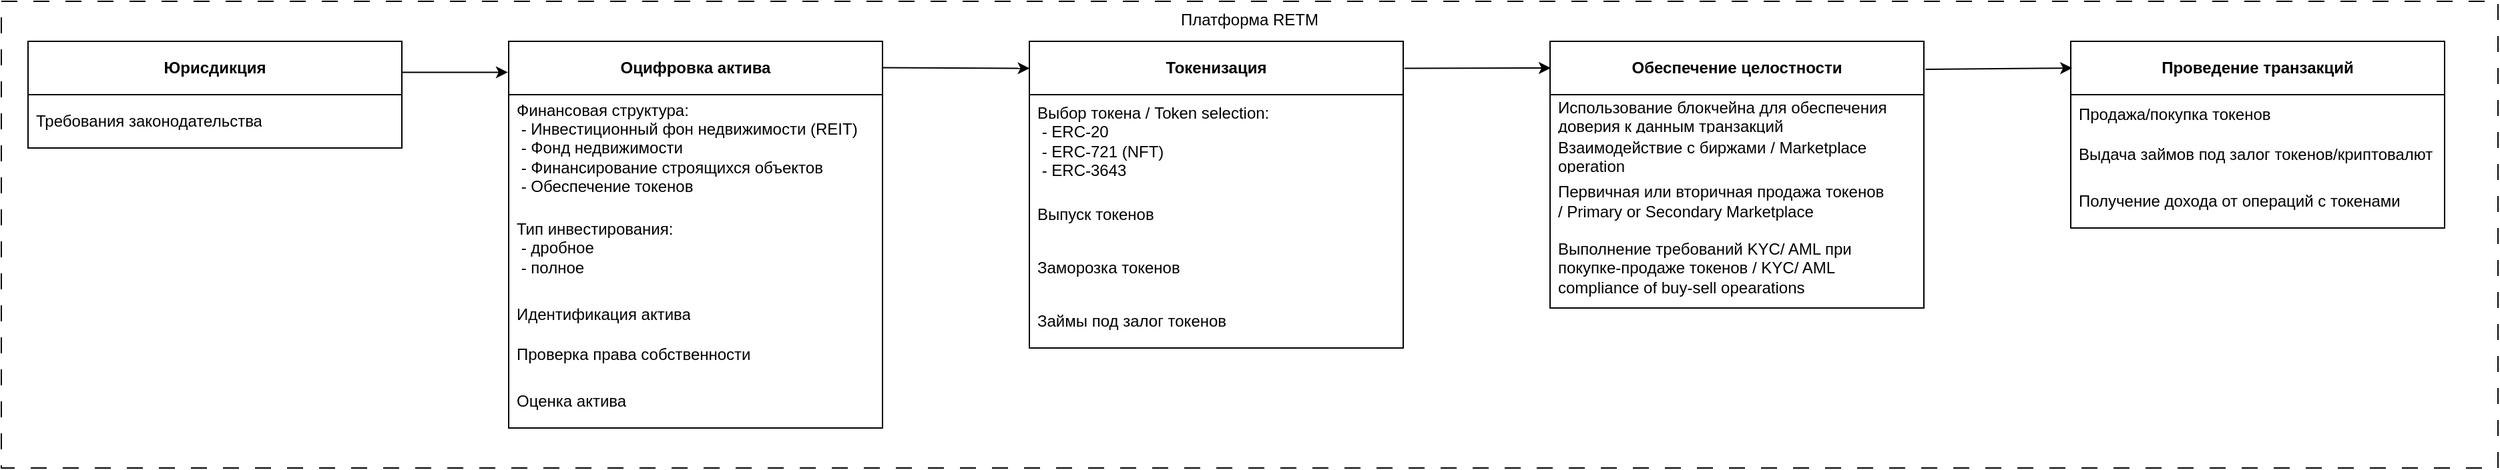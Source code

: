 <mxfile version="24.2.0" type="github">
  <diagram name="Страница — 1" id="8aTEOe-QuroDj3xyR8eQ">
    <mxGraphModel dx="1459" dy="824" grid="1" gridSize="10" guides="1" tooltips="1" connect="1" arrows="1" fold="1" page="1" pageScale="1" pageWidth="1169" pageHeight="827" math="0" shadow="0">
      <root>
        <mxCell id="0" />
        <mxCell id="1" parent="0" />
        <mxCell id="AYj9zMjsYxJNHYWbNuNB-7" value="&lt;b&gt;Обеспечение целостности&lt;/b&gt;" style="swimlane;fontStyle=0;childLayout=stackLayout;horizontal=1;startSize=40;horizontalStack=0;resizeParent=1;resizeParentMax=0;resizeLast=0;collapsible=1;marginBottom=0;whiteSpace=wrap;html=1;" parent="1" vertex="1">
          <mxGeometry x="1230" y="170" width="280" height="200" as="geometry" />
        </mxCell>
        <mxCell id="AYj9zMjsYxJNHYWbNuNB-8" value="Использование блокчейна для обеспечения доверия к данным транзакций" style="text;strokeColor=none;fillColor=none;align=left;verticalAlign=middle;spacingLeft=4;spacingRight=4;overflow=hidden;points=[[0,0.5],[1,0.5]];portConstraint=eastwest;rotatable=0;whiteSpace=wrap;html=1;fontColor=#000000;" parent="AYj9zMjsYxJNHYWbNuNB-7" vertex="1">
          <mxGeometry y="40" width="280" height="30" as="geometry" />
        </mxCell>
        <mxCell id="AYj9zMjsYxJNHYWbNuNB-45" value="Взаимодействие с биржами / Marketplace operation" style="text;strokeColor=none;fillColor=none;align=left;verticalAlign=middle;spacingLeft=4;spacingRight=4;overflow=hidden;points=[[0,0.5],[1,0.5]];portConstraint=eastwest;rotatable=0;whiteSpace=wrap;html=1;labelBackgroundColor=default;fontColor=#000000;" parent="AYj9zMjsYxJNHYWbNuNB-7" vertex="1">
          <mxGeometry y="70" width="280" height="30" as="geometry" />
        </mxCell>
        <mxCell id="AYj9zMjsYxJNHYWbNuNB-27" value="Первичная или вторичная продажа токенов /&amp;nbsp;Primary or Secondary Marketplace" style="text;strokeColor=none;fillColor=none;align=left;verticalAlign=middle;spacingLeft=4;spacingRight=4;overflow=hidden;points=[[0,0.5],[1,0.5]];portConstraint=eastwest;rotatable=0;whiteSpace=wrap;html=1;fontColor=#000000;" parent="AYj9zMjsYxJNHYWbNuNB-7" vertex="1">
          <mxGeometry y="100" width="280" height="40" as="geometry" />
        </mxCell>
        <mxCell id="AYj9zMjsYxJNHYWbNuNB-35" value="Выполнение требований KYC/ AML при покупке-продаже токенов / KYC/ AML compliance of buy-sell opearations" style="text;strokeColor=none;fillColor=none;align=left;verticalAlign=middle;spacingLeft=4;spacingRight=4;overflow=hidden;points=[[0,0.5],[1,0.5]];portConstraint=eastwest;rotatable=0;whiteSpace=wrap;html=1;fontColor=#000000;" parent="AYj9zMjsYxJNHYWbNuNB-7" vertex="1">
          <mxGeometry y="140" width="280" height="60" as="geometry" />
        </mxCell>
        <mxCell id="AYj9zMjsYxJNHYWbNuNB-13" value="&lt;b&gt;Токенизация&lt;/b&gt;" style="swimlane;fontStyle=0;childLayout=stackLayout;horizontal=1;startSize=40;horizontalStack=0;resizeParent=1;resizeParentMax=0;resizeLast=0;collapsible=1;marginBottom=0;whiteSpace=wrap;html=1;" parent="1" vertex="1">
          <mxGeometry x="840" y="170" width="280" height="230" as="geometry" />
        </mxCell>
        <mxCell id="AYj9zMjsYxJNHYWbNuNB-14" value="Выбор токена / Token selection:&lt;br&gt;&amp;nbsp;- ERC-20&lt;br&gt;&amp;nbsp;- ERC-721 (NFT)&lt;br&gt;&amp;nbsp;- ERC-3643" style="text;strokeColor=none;fillColor=none;align=left;verticalAlign=middle;spacingLeft=4;spacingRight=4;overflow=hidden;points=[[0,0.5],[1,0.5]];portConstraint=eastwest;rotatable=0;whiteSpace=wrap;html=1;" parent="AYj9zMjsYxJNHYWbNuNB-13" vertex="1">
          <mxGeometry y="40" width="280" height="70" as="geometry" />
        </mxCell>
        <mxCell id="AYj9zMjsYxJNHYWbNuNB-33" value="Выпуск токенов" style="text;strokeColor=none;fillColor=none;align=left;verticalAlign=middle;spacingLeft=4;spacingRight=4;overflow=hidden;points=[[0,0.5],[1,0.5]];portConstraint=eastwest;rotatable=0;whiteSpace=wrap;html=1;fontColor=#000000;" parent="AYj9zMjsYxJNHYWbNuNB-13" vertex="1">
          <mxGeometry y="110" width="280" height="40" as="geometry" />
        </mxCell>
        <mxCell id="AYj9zMjsYxJNHYWbNuNB-17" value="Заморозка токенов" style="text;strokeColor=none;fillColor=none;align=left;verticalAlign=middle;spacingLeft=4;spacingRight=4;overflow=hidden;points=[[0,0.5],[1,0.5]];portConstraint=eastwest;rotatable=0;whiteSpace=wrap;html=1;fontColor=#000000;" parent="AYj9zMjsYxJNHYWbNuNB-13" vertex="1">
          <mxGeometry y="150" width="280" height="40" as="geometry" />
        </mxCell>
        <mxCell id="AYj9zMjsYxJNHYWbNuNB-18" value="Займы под залог токенов" style="text;strokeColor=none;fillColor=none;align=left;verticalAlign=middle;spacingLeft=4;spacingRight=4;overflow=hidden;points=[[0,0.5],[1,0.5]];portConstraint=eastwest;rotatable=0;whiteSpace=wrap;html=1;fontColor=#000000;" parent="AYj9zMjsYxJNHYWbNuNB-13" vertex="1">
          <mxGeometry y="190" width="280" height="40" as="geometry" />
        </mxCell>
        <mxCell id="AYj9zMjsYxJNHYWbNuNB-22" value="&lt;b&gt;Оцифровка актива&lt;/b&gt;" style="swimlane;fontStyle=0;childLayout=stackLayout;horizontal=1;startSize=40;horizontalStack=0;resizeParent=1;resizeParentMax=0;resizeLast=0;collapsible=1;marginBottom=0;whiteSpace=wrap;html=1;" parent="1" vertex="1">
          <mxGeometry x="450" y="170" width="280" height="290" as="geometry" />
        </mxCell>
        <mxCell id="AYj9zMjsYxJNHYWbNuNB-24" value="&lt;font&gt;Финансовая структура:&lt;br&gt;&amp;nbsp;- Инвестиционный фон недвижимости (REIT)&lt;br&gt;&amp;nbsp;- Фонд недвижимости&lt;br&gt;&amp;nbsp;- Финансирование строящихся объектов&lt;br&gt;&lt;/font&gt;&lt;div&gt;&lt;font&gt;&amp;nbsp;- Обеспечение токенов&lt;/font&gt;&lt;/div&gt;" style="text;strokeColor=none;fillColor=none;align=left;verticalAlign=middle;spacingLeft=4;spacingRight=4;overflow=hidden;points=[[0,0.5],[1,0.5]];portConstraint=eastwest;rotatable=0;whiteSpace=wrap;html=1;fontColor=#000000;" parent="AYj9zMjsYxJNHYWbNuNB-22" vertex="1">
          <mxGeometry y="40" width="280" height="80" as="geometry" />
        </mxCell>
        <mxCell id="AYj9zMjsYxJNHYWbNuNB-25" value="Тип инвестирования:&lt;br&gt;&amp;nbsp;- дробное&lt;br&gt;&amp;nbsp;- полное" style="text;strokeColor=none;fillColor=none;align=left;verticalAlign=middle;spacingLeft=4;spacingRight=4;overflow=hidden;points=[[0,0.5],[1,0.5]];portConstraint=eastwest;rotatable=0;whiteSpace=wrap;html=1;" parent="AYj9zMjsYxJNHYWbNuNB-22" vertex="1">
          <mxGeometry y="120" width="280" height="70" as="geometry" />
        </mxCell>
        <mxCell id="AYj9zMjsYxJNHYWbNuNB-50" value="Идентификация актива" style="text;strokeColor=none;fillColor=none;align=left;verticalAlign=middle;spacingLeft=4;spacingRight=4;overflow=hidden;points=[[0,0.5],[1,0.5]];portConstraint=eastwest;rotatable=0;whiteSpace=wrap;html=1;" parent="AYj9zMjsYxJNHYWbNuNB-22" vertex="1">
          <mxGeometry y="190" width="280" height="30" as="geometry" />
        </mxCell>
        <mxCell id="AYj9zMjsYxJNHYWbNuNB-52" value="Проверка права собственности" style="text;strokeColor=none;fillColor=none;align=left;verticalAlign=middle;spacingLeft=4;spacingRight=4;overflow=hidden;points=[[0,0.5],[1,0.5]];portConstraint=eastwest;rotatable=0;whiteSpace=wrap;html=1;" parent="AYj9zMjsYxJNHYWbNuNB-22" vertex="1">
          <mxGeometry y="220" width="280" height="30" as="geometry" />
        </mxCell>
        <mxCell id="AYj9zMjsYxJNHYWbNuNB-51" value="Оценка актива" style="text;strokeColor=none;fillColor=none;align=left;verticalAlign=middle;spacingLeft=4;spacingRight=4;overflow=hidden;points=[[0,0.5],[1,0.5]];portConstraint=eastwest;rotatable=0;whiteSpace=wrap;html=1;" parent="AYj9zMjsYxJNHYWbNuNB-22" vertex="1">
          <mxGeometry y="250" width="280" height="40" as="geometry" />
        </mxCell>
        <mxCell id="AYj9zMjsYxJNHYWbNuNB-37" value="&lt;b&gt;Юрисдикция&lt;/b&gt;" style="swimlane;fontStyle=0;childLayout=stackLayout;horizontal=1;startSize=40;horizontalStack=0;resizeParent=1;resizeParentMax=0;resizeLast=0;collapsible=1;marginBottom=0;whiteSpace=wrap;html=1;" parent="1" vertex="1">
          <mxGeometry x="90" y="170" width="280" height="80" as="geometry" />
        </mxCell>
        <mxCell id="AYj9zMjsYxJNHYWbNuNB-38" value="Требования законодательства" style="text;strokeColor=none;fillColor=none;align=left;verticalAlign=middle;spacingLeft=4;spacingRight=4;overflow=hidden;points=[[0,0.5],[1,0.5]];portConstraint=eastwest;rotatable=0;whiteSpace=wrap;html=1;" parent="AYj9zMjsYxJNHYWbNuNB-37" vertex="1">
          <mxGeometry y="40" width="280" height="40" as="geometry" />
        </mxCell>
        <mxCell id="AYj9zMjsYxJNHYWbNuNB-41" style="edgeStyle=orthogonalEdgeStyle;rounded=0;orthogonalLoop=1;jettySize=auto;html=1;exitX=1;exitY=0.14;exitDx=0;exitDy=0;entryX=-0.002;entryY=0.08;entryDx=0;entryDy=0;entryPerimeter=0;exitPerimeter=0;" parent="1" source="AYj9zMjsYxJNHYWbNuNB-37" target="AYj9zMjsYxJNHYWbNuNB-22" edge="1">
          <mxGeometry relative="1" as="geometry">
            <Array as="points">
              <mxPoint x="370" y="193" />
            </Array>
          </mxGeometry>
        </mxCell>
        <mxCell id="XwpiXils2I6dUQmR3zYr-1" value="" style="endArrow=classic;html=1;rounded=0;exitX=0.998;exitY=0.068;exitDx=0;exitDy=0;exitPerimeter=0;entryX=0.001;entryY=0.088;entryDx=0;entryDy=0;entryPerimeter=0;" edge="1" parent="1" source="AYj9zMjsYxJNHYWbNuNB-22" target="AYj9zMjsYxJNHYWbNuNB-13">
          <mxGeometry width="50" height="50" relative="1" as="geometry">
            <mxPoint x="750" y="310" as="sourcePoint" />
            <mxPoint x="800" y="260" as="targetPoint" />
          </mxGeometry>
        </mxCell>
        <mxCell id="XwpiXils2I6dUQmR3zYr-14" value="" style="endArrow=classic;html=1;rounded=0;exitX=1.003;exitY=0.088;exitDx=0;exitDy=0;exitPerimeter=0;entryX=0.002;entryY=0.1;entryDx=0;entryDy=0;entryPerimeter=0;" edge="1" parent="1" source="AYj9zMjsYxJNHYWbNuNB-13" target="AYj9zMjsYxJNHYWbNuNB-7">
          <mxGeometry width="50" height="50" relative="1" as="geometry">
            <mxPoint x="1130" y="490" as="sourcePoint" />
            <mxPoint x="1180" y="440" as="targetPoint" />
          </mxGeometry>
        </mxCell>
        <mxCell id="XwpiXils2I6dUQmR3zYr-15" value="&lt;b&gt;Проведение транзакций&lt;/b&gt;" style="swimlane;fontStyle=0;childLayout=stackLayout;horizontal=1;startSize=40;horizontalStack=0;resizeParent=1;resizeParentMax=0;resizeLast=0;collapsible=1;marginBottom=0;whiteSpace=wrap;html=1;" vertex="1" parent="1">
          <mxGeometry x="1620" y="170" width="280" height="140" as="geometry" />
        </mxCell>
        <mxCell id="XwpiXils2I6dUQmR3zYr-16" value="Продажа/&lt;span style=&quot;background-color: initial;&quot;&gt;покупка токенов&lt;/span&gt;" style="text;strokeColor=none;fillColor=none;align=left;verticalAlign=middle;spacingLeft=4;spacingRight=4;overflow=hidden;points=[[0,0.5],[1,0.5]];portConstraint=eastwest;rotatable=0;whiteSpace=wrap;html=1;fontColor=#000000;" vertex="1" parent="XwpiXils2I6dUQmR3zYr-15">
          <mxGeometry y="40" width="280" height="30" as="geometry" />
        </mxCell>
        <mxCell id="XwpiXils2I6dUQmR3zYr-17" value="Выдача займов под залог токенов/криптовалют" style="text;strokeColor=none;fillColor=none;align=left;verticalAlign=middle;spacingLeft=4;spacingRight=4;overflow=hidden;points=[[0,0.5],[1,0.5]];portConstraint=eastwest;rotatable=0;whiteSpace=wrap;html=1;labelBackgroundColor=default;fontColor=#000000;" vertex="1" parent="XwpiXils2I6dUQmR3zYr-15">
          <mxGeometry y="70" width="280" height="30" as="geometry" />
        </mxCell>
        <mxCell id="XwpiXils2I6dUQmR3zYr-18" value="Получение дохода от операций с токенами" style="text;strokeColor=none;fillColor=none;align=left;verticalAlign=middle;spacingLeft=4;spacingRight=4;overflow=hidden;points=[[0,0.5],[1,0.5]];portConstraint=eastwest;rotatable=0;whiteSpace=wrap;html=1;fontColor=#000000;" vertex="1" parent="XwpiXils2I6dUQmR3zYr-15">
          <mxGeometry y="100" width="280" height="40" as="geometry" />
        </mxCell>
        <mxCell id="XwpiXils2I6dUQmR3zYr-20" value="" style="endArrow=classic;html=1;rounded=0;exitX=1.004;exitY=0.105;exitDx=0;exitDy=0;exitPerimeter=0;entryX=0.004;entryY=0.143;entryDx=0;entryDy=0;entryPerimeter=0;" edge="1" parent="1" source="AYj9zMjsYxJNHYWbNuNB-7" target="XwpiXils2I6dUQmR3zYr-15">
          <mxGeometry width="50" height="50" relative="1" as="geometry">
            <mxPoint x="1500" y="270" as="sourcePoint" />
            <mxPoint x="1550" y="220" as="targetPoint" />
          </mxGeometry>
        </mxCell>
        <mxCell id="XwpiXils2I6dUQmR3zYr-21" value="Платформа RETM" style="rounded=0;whiteSpace=wrap;html=1;gradientColor=none;fillColor=none;dashed=1;dashPattern=12 12;verticalAlign=top;" vertex="1" parent="1">
          <mxGeometry x="70" y="140" width="1870" height="350" as="geometry" />
        </mxCell>
      </root>
    </mxGraphModel>
  </diagram>
</mxfile>
